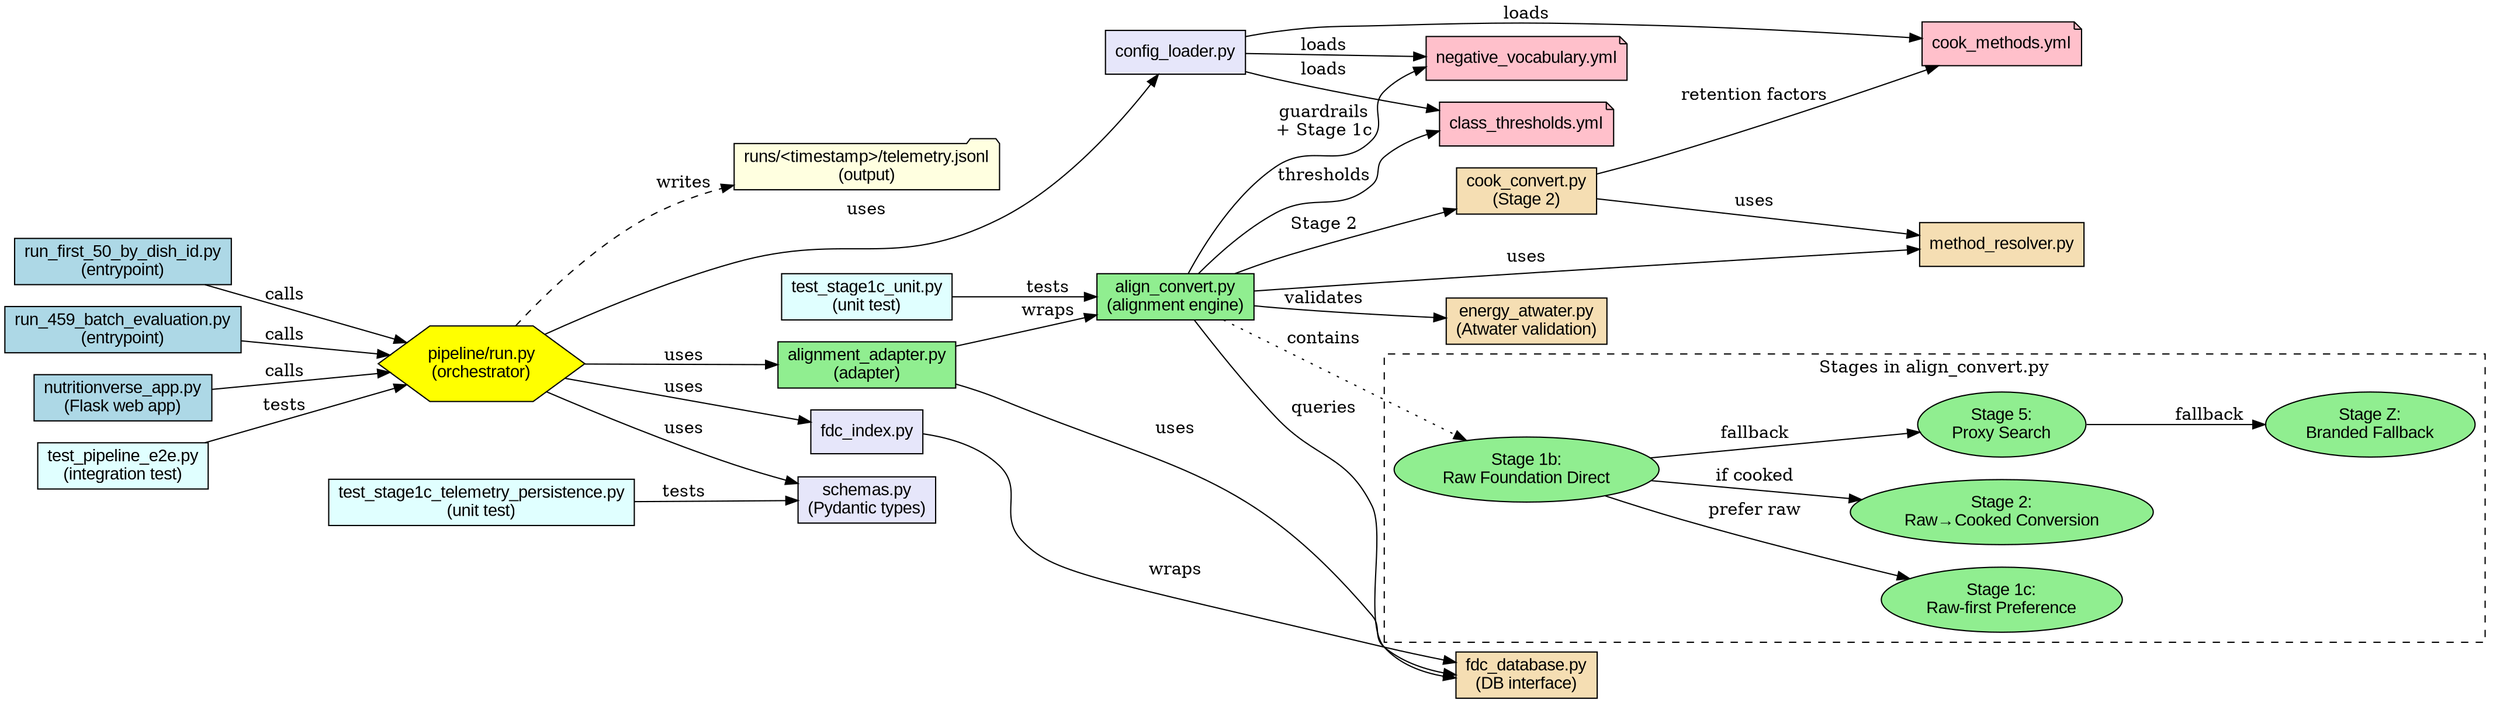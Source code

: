 // Dependency Graph for Snap & Track Vision Pipeline
// Generated: 2025-10-29
// Usage: dot -Tpng DEPENDENCY_GRAPH.dot -o dependency_graph.png

digraph pipeline_dependencies {
  // Graph styling
  rankdir=LR;
  node [shape=box, style=filled, fontname="Arial"];

  // Define node categories with colors
  node [fillcolor=lightblue];     // Entrypoints
  run_first_50 [label="run_first_50_by_dish_id.py\n(entrypoint)"];
  run_459 [label="run_459_batch_evaluation.py\n(entrypoint)"];
  web_app [label="nutritionverse_app.py\n(Flask web app)"];

  node [fillcolor=yellow];        // Core pipeline orchestrator
  pipeline_run [label="pipeline/run.py\n(orchestrator)", shape=hexagon];

  node [fillcolor=lightgreen];    // Core engine
  align_convert [label="align_convert.py\n(alignment engine)"];
  alignment_adapter [label="alignment_adapter.py\n(adapter)"];

  node [fillcolor=wheat];         // Supporting modules
  cook_convert [label="cook_convert.py\n(Stage 2)"];
  fdc_database [label="fdc_database.py\n(DB interface)"];
  method_resolver [label="method_resolver.py"];
  energy_atwater [label="energy_atwater.py\n(Atwater validation)"];

  node [fillcolor=lavender];      // Schemas & config
  schemas [label="schemas.py\n(Pydantic types)"];
  config_loader [label="config_loader.py"];
  fdc_index [label="fdc_index.py"];

  node [fillcolor=pink];          // Config files
  neg_vocab [label="negative_vocabulary.yml", shape=note];
  class_thresh [label="class_thresholds.yml", shape=note];
  cook_methods [label="cook_methods.yml", shape=note];

  node [fillcolor=lightcyan];     // Tests
  test_stage1c_unit [label="test_stage1c_unit.py\n(unit test)"];
  test_stage1c_telem [label="test_stage1c_telemetry_persistence.py\n(unit test)"];
  test_pipeline [label="test_pipeline_e2e.py\n(integration test)"];

  // Entrypoint → Pipeline
  run_first_50 -> pipeline_run [label="calls"];
  run_459 -> pipeline_run [label="calls"];
  web_app -> pipeline_run [label="calls"];

  // Pipeline → Core
  pipeline_run -> alignment_adapter [label="uses"];
  pipeline_run -> schemas [label="uses"];
  pipeline_run -> config_loader [label="uses"];
  pipeline_run -> fdc_index [label="uses"];

  // Adapter → Engine
  alignment_adapter -> align_convert [label="wraps"];
  alignment_adapter -> fdc_database [label="uses"];

  // Engine → Supporting Modules
  align_convert -> cook_convert [label="Stage 2"];
  align_convert -> fdc_database [label="queries"];
  align_convert -> method_resolver [label="uses"];
  align_convert -> energy_atwater [label="validates"];

  // Supporting Module Dependencies
  cook_convert -> method_resolver [label="uses"];

  // Config Dependencies
  config_loader -> neg_vocab [label="loads"];
  config_loader -> class_thresh [label="loads"];
  config_loader -> cook_methods [label="loads"];

  align_convert -> neg_vocab [label="guardrails\n+ Stage 1c"];
  align_convert -> class_thresh [label="thresholds"];
  cook_convert -> cook_methods [label="retention factors"];

  // FDC Index
  fdc_index -> fdc_database [label="wraps"];

  // Test Dependencies
  test_stage1c_unit -> align_convert [label="tests"];
  test_stage1c_telem -> schemas [label="tests"];
  test_pipeline -> pipeline_run [label="tests"];

  // Telemetry Output
  node [fillcolor=lightyellow, shape=folder];
  telemetry_jsonl [label="runs/<timestamp>/telemetry.jsonl\n(output)"];
  pipeline_run -> telemetry_jsonl [label="writes", style=dashed];

  // Subgraph for stages within align_convert
  subgraph cluster_stages {
    label="Stages in align_convert.py";
    style=dashed;
    node [fillcolor=lightgreen, shape=ellipse];

    stage1b [label="Stage 1b:\nRaw Foundation Direct"];
    stage1c [label="Stage 1c:\nRaw-first Preference"];
    stage2 [label="Stage 2:\nRaw→Cooked Conversion"];
    stage5 [label="Stage 5:\nProxy Search"];
    stageZ [label="Stage Z:\nBranded Fallback"];

    stage1b -> stage1c [label="prefer raw"];
    stage1b -> stage2 [label="if cooked"];
    stage1b -> stage5 [label="fallback"];
    stage5 -> stageZ [label="fallback"];
  }

  align_convert -> stage1b [style=dotted, label="contains"];
}
